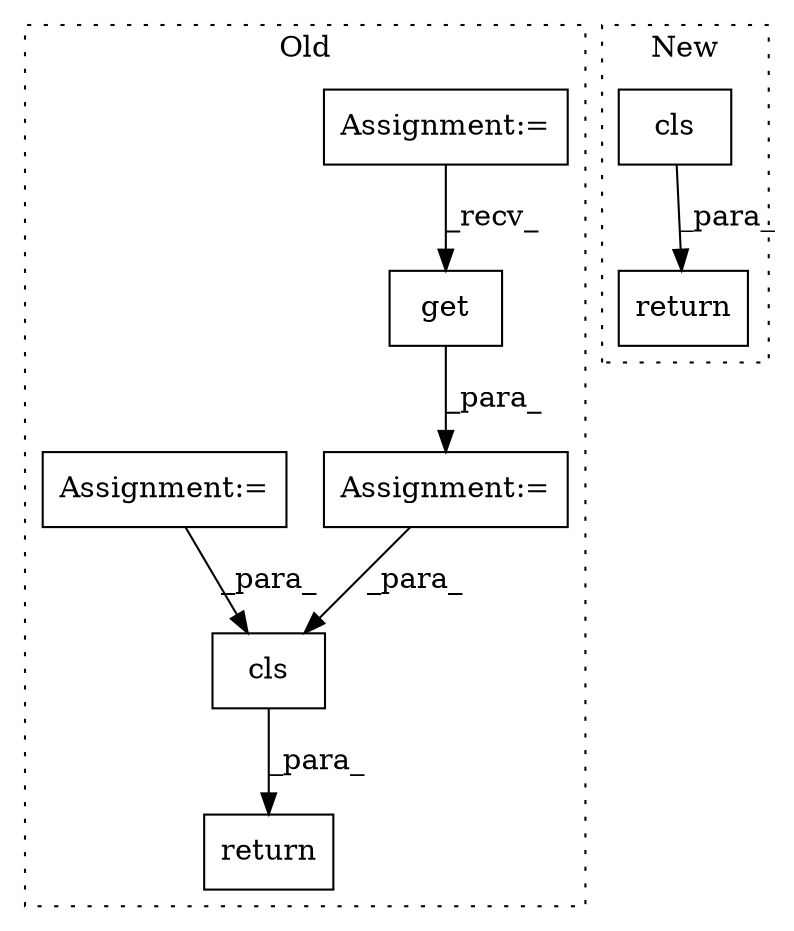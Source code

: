 digraph G {
subgraph cluster0 {
1 [label="cls" a="32" s="4713,4768" l="4,1" shape="box"];
3 [label="return" a="41" s="4706" l="7" shape="box"];
5 [label="Assignment:=" a="7" s="4541" l="3" shape="box"];
6 [label="Assignment:=" a="7" s="4571" l="1" shape="box"];
7 [label="Assignment:=" a="7" s="4654" l="1" shape="box"];
8 [label="get" a="32" s="4680,4697" l="4,1" shape="box"];
label = "Old";
style="dotted";
}
subgraph cluster1 {
2 [label="return" a="41" s="4460" l="7" shape="box"];
4 [label="cls" a="32" s="4467,4573" l="4,1" shape="box"];
label = "New";
style="dotted";
}
1 -> 3 [label="_para_"];
4 -> 2 [label="_para_"];
5 -> 8 [label="_recv_"];
6 -> 1 [label="_para_"];
7 -> 1 [label="_para_"];
8 -> 7 [label="_para_"];
}